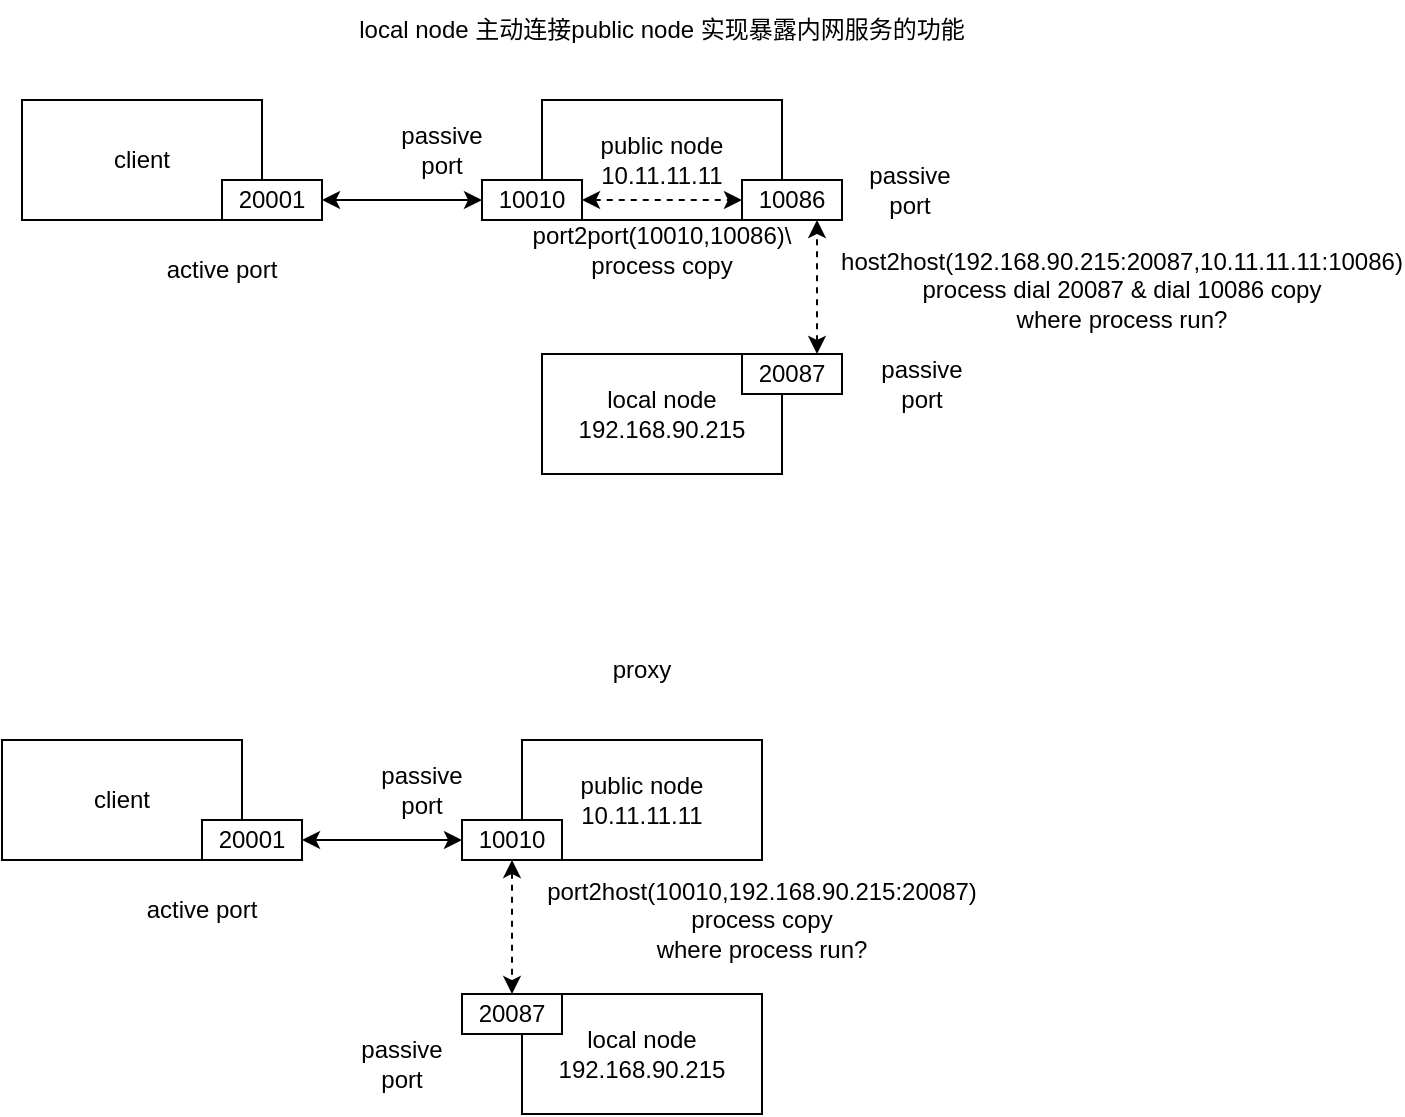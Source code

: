 <mxfile version="21.2.2" type="github">
  <diagram name="第 1 页" id="QzQvl7RkcnfHtPbONu5G">
    <mxGraphModel dx="2261" dy="764" grid="1" gridSize="10" guides="1" tooltips="1" connect="1" arrows="1" fold="1" page="1" pageScale="1" pageWidth="827" pageHeight="1169" math="0" shadow="0">
      <root>
        <mxCell id="0" />
        <mxCell id="1" parent="0" />
        <mxCell id="EEWJjIin1MLQcfQot93i-2" value="public node&lt;br&gt;10.11.11.11" style="rounded=0;whiteSpace=wrap;html=1;" vertex="1" parent="1">
          <mxGeometry x="230" y="190" width="120" height="60" as="geometry" />
        </mxCell>
        <mxCell id="EEWJjIin1MLQcfQot93i-4" value="10086" style="rounded=0;whiteSpace=wrap;html=1;" vertex="1" parent="1">
          <mxGeometry x="330" y="230" width="50" height="20" as="geometry" />
        </mxCell>
        <mxCell id="EEWJjIin1MLQcfQot93i-5" value="10010" style="rounded=0;whiteSpace=wrap;html=1;" vertex="1" parent="1">
          <mxGeometry x="200" y="230" width="50" height="20" as="geometry" />
        </mxCell>
        <mxCell id="EEWJjIin1MLQcfQot93i-6" value="local node&lt;br&gt;192.168.90.215" style="rounded=0;whiteSpace=wrap;html=1;" vertex="1" parent="1">
          <mxGeometry x="230" y="317" width="120" height="60" as="geometry" />
        </mxCell>
        <mxCell id="EEWJjIin1MLQcfQot93i-7" value="20087" style="rounded=0;whiteSpace=wrap;html=1;" vertex="1" parent="1">
          <mxGeometry x="330" y="317" width="50" height="20" as="geometry" />
        </mxCell>
        <mxCell id="EEWJjIin1MLQcfQot93i-9" value="client" style="rounded=0;whiteSpace=wrap;html=1;" vertex="1" parent="1">
          <mxGeometry x="-30" y="190" width="120" height="60" as="geometry" />
        </mxCell>
        <mxCell id="EEWJjIin1MLQcfQot93i-11" value="20001" style="rounded=0;whiteSpace=wrap;html=1;" vertex="1" parent="1">
          <mxGeometry x="70" y="230" width="50" height="20" as="geometry" />
        </mxCell>
        <mxCell id="EEWJjIin1MLQcfQot93i-13" value="" style="endArrow=classic;startArrow=classic;html=1;rounded=0;entryX=0.75;entryY=1;entryDx=0;entryDy=0;exitX=0.75;exitY=0;exitDx=0;exitDy=0;dashed=1;" edge="1" parent="1" source="EEWJjIin1MLQcfQot93i-7" target="EEWJjIin1MLQcfQot93i-4">
          <mxGeometry width="50" height="50" relative="1" as="geometry">
            <mxPoint x="460" y="380" as="sourcePoint" />
            <mxPoint x="510" y="330" as="targetPoint" />
          </mxGeometry>
        </mxCell>
        <mxCell id="EEWJjIin1MLQcfQot93i-14" value="" style="endArrow=classic;startArrow=classic;html=1;rounded=0;exitX=1;exitY=0.5;exitDx=0;exitDy=0;" edge="1" parent="1" source="EEWJjIin1MLQcfQot93i-11">
          <mxGeometry width="50" height="50" relative="1" as="geometry">
            <mxPoint x="150" y="290" as="sourcePoint" />
            <mxPoint x="200" y="240" as="targetPoint" />
          </mxGeometry>
        </mxCell>
        <mxCell id="EEWJjIin1MLQcfQot93i-15" value="port2port(10010,10086)\&lt;br&gt;process copy" style="text;html=1;strokeColor=none;fillColor=none;align=center;verticalAlign=middle;whiteSpace=wrap;rounded=0;" vertex="1" parent="1">
          <mxGeometry x="260" y="250" width="60" height="30" as="geometry" />
        </mxCell>
        <mxCell id="EEWJjIin1MLQcfQot93i-16" value="" style="endArrow=classic;startArrow=classic;html=1;rounded=0;exitX=1;exitY=0.5;exitDx=0;exitDy=0;dashed=1;" edge="1" parent="1" source="EEWJjIin1MLQcfQot93i-5">
          <mxGeometry width="50" height="50" relative="1" as="geometry">
            <mxPoint x="280" y="290" as="sourcePoint" />
            <mxPoint x="330" y="240" as="targetPoint" />
          </mxGeometry>
        </mxCell>
        <mxCell id="EEWJjIin1MLQcfQot93i-17" value="host2host(192.168.90.215:20087,10.11.11.11:10086)&lt;br&gt;process dial 20087 &amp;amp; dial 10086 copy&lt;br&gt;where process run?" style="text;html=1;strokeColor=none;fillColor=none;align=center;verticalAlign=middle;whiteSpace=wrap;rounded=0;" vertex="1" parent="1">
          <mxGeometry x="490" y="270" width="60" height="30" as="geometry" />
        </mxCell>
        <mxCell id="EEWJjIin1MLQcfQot93i-18" value="passive port" style="text;html=1;strokeColor=none;fillColor=none;align=center;verticalAlign=middle;whiteSpace=wrap;rounded=0;" vertex="1" parent="1">
          <mxGeometry x="384" y="220" width="60" height="30" as="geometry" />
        </mxCell>
        <mxCell id="EEWJjIin1MLQcfQot93i-19" value="passive port" style="text;html=1;strokeColor=none;fillColor=none;align=center;verticalAlign=middle;whiteSpace=wrap;rounded=0;" vertex="1" parent="1">
          <mxGeometry x="150" y="200" width="60" height="30" as="geometry" />
        </mxCell>
        <mxCell id="EEWJjIin1MLQcfQot93i-22" value="active port" style="text;html=1;strokeColor=none;fillColor=none;align=center;verticalAlign=middle;whiteSpace=wrap;rounded=0;" vertex="1" parent="1">
          <mxGeometry x="40" y="260" width="60" height="30" as="geometry" />
        </mxCell>
        <mxCell id="EEWJjIin1MLQcfQot93i-23" value="passive port" style="text;html=1;strokeColor=none;fillColor=none;align=center;verticalAlign=middle;whiteSpace=wrap;rounded=0;" vertex="1" parent="1">
          <mxGeometry x="390" y="317" width="60" height="30" as="geometry" />
        </mxCell>
        <mxCell id="EEWJjIin1MLQcfQot93i-24" value="local node 主动连接public node 实现暴露内网服务的功能" style="text;html=1;strokeColor=none;fillColor=none;align=center;verticalAlign=middle;whiteSpace=wrap;rounded=0;" vertex="1" parent="1">
          <mxGeometry x="100" y="140" width="380" height="30" as="geometry" />
        </mxCell>
        <mxCell id="EEWJjIin1MLQcfQot93i-25" value="public node&lt;br&gt;10.11.11.11" style="rounded=0;whiteSpace=wrap;html=1;" vertex="1" parent="1">
          <mxGeometry x="220" y="510" width="120" height="60" as="geometry" />
        </mxCell>
        <mxCell id="EEWJjIin1MLQcfQot93i-27" value="10010" style="rounded=0;whiteSpace=wrap;html=1;" vertex="1" parent="1">
          <mxGeometry x="190" y="550" width="50" height="20" as="geometry" />
        </mxCell>
        <mxCell id="EEWJjIin1MLQcfQot93i-28" value="local node&lt;br&gt;192.168.90.215" style="rounded=0;whiteSpace=wrap;html=1;" vertex="1" parent="1">
          <mxGeometry x="220" y="637" width="120" height="60" as="geometry" />
        </mxCell>
        <mxCell id="EEWJjIin1MLQcfQot93i-29" value="20087" style="rounded=0;whiteSpace=wrap;html=1;" vertex="1" parent="1">
          <mxGeometry x="190" y="637" width="50" height="20" as="geometry" />
        </mxCell>
        <mxCell id="EEWJjIin1MLQcfQot93i-30" value="client" style="rounded=0;whiteSpace=wrap;html=1;" vertex="1" parent="1">
          <mxGeometry x="-40" y="510" width="120" height="60" as="geometry" />
        </mxCell>
        <mxCell id="EEWJjIin1MLQcfQot93i-31" value="20001" style="rounded=0;whiteSpace=wrap;html=1;" vertex="1" parent="1">
          <mxGeometry x="60" y="550" width="50" height="20" as="geometry" />
        </mxCell>
        <mxCell id="EEWJjIin1MLQcfQot93i-33" value="" style="endArrow=classic;startArrow=classic;html=1;rounded=0;exitX=1;exitY=0.5;exitDx=0;exitDy=0;" edge="1" source="EEWJjIin1MLQcfQot93i-31" parent="1">
          <mxGeometry width="50" height="50" relative="1" as="geometry">
            <mxPoint x="140" y="610" as="sourcePoint" />
            <mxPoint x="190" y="560" as="targetPoint" />
          </mxGeometry>
        </mxCell>
        <mxCell id="EEWJjIin1MLQcfQot93i-34" value="port2host(10010,192.168.90.215:20087)&lt;br&gt;process copy&lt;br&gt;where process run?" style="text;html=1;strokeColor=none;fillColor=none;align=center;verticalAlign=middle;whiteSpace=wrap;rounded=0;" vertex="1" parent="1">
          <mxGeometry x="310" y="584.5" width="60" height="30" as="geometry" />
        </mxCell>
        <mxCell id="EEWJjIin1MLQcfQot93i-38" value="passive port" style="text;html=1;strokeColor=none;fillColor=none;align=center;verticalAlign=middle;whiteSpace=wrap;rounded=0;" vertex="1" parent="1">
          <mxGeometry x="140" y="520" width="60" height="30" as="geometry" />
        </mxCell>
        <mxCell id="EEWJjIin1MLQcfQot93i-39" value="active port" style="text;html=1;strokeColor=none;fillColor=none;align=center;verticalAlign=middle;whiteSpace=wrap;rounded=0;" vertex="1" parent="1">
          <mxGeometry x="30" y="580" width="60" height="30" as="geometry" />
        </mxCell>
        <mxCell id="EEWJjIin1MLQcfQot93i-40" value="passive port" style="text;html=1;strokeColor=none;fillColor=none;align=center;verticalAlign=middle;whiteSpace=wrap;rounded=0;" vertex="1" parent="1">
          <mxGeometry x="130" y="657" width="60" height="30" as="geometry" />
        </mxCell>
        <mxCell id="EEWJjIin1MLQcfQot93i-41" value="proxy" style="text;html=1;strokeColor=none;fillColor=none;align=center;verticalAlign=middle;whiteSpace=wrap;rounded=0;" vertex="1" parent="1">
          <mxGeometry x="90" y="460" width="380" height="30" as="geometry" />
        </mxCell>
        <mxCell id="EEWJjIin1MLQcfQot93i-42" value="" style="endArrow=classic;startArrow=classic;html=1;rounded=0;exitX=0.5;exitY=1;exitDx=0;exitDy=0;entryX=0.5;entryY=0;entryDx=0;entryDy=0;dashed=1;" edge="1" parent="1" source="EEWJjIin1MLQcfQot93i-27" target="EEWJjIin1MLQcfQot93i-29">
          <mxGeometry width="50" height="50" relative="1" as="geometry">
            <mxPoint x="230" y="840" as="sourcePoint" />
            <mxPoint x="280" y="790" as="targetPoint" />
          </mxGeometry>
        </mxCell>
      </root>
    </mxGraphModel>
  </diagram>
</mxfile>

